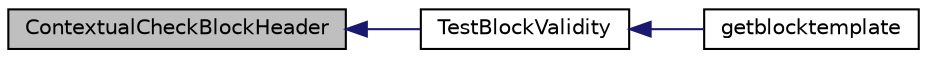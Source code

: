 digraph "ContextualCheckBlockHeader"
{
  edge [fontname="Helvetica",fontsize="10",labelfontname="Helvetica",labelfontsize="10"];
  node [fontname="Helvetica",fontsize="10",shape=record];
  rankdir="LR";
  Node423 [label="ContextualCheckBlockHeader",height=0.2,width=0.4,color="black", fillcolor="grey75", style="filled", fontcolor="black"];
  Node423 -> Node424 [dir="back",color="midnightblue",fontsize="10",style="solid",fontname="Helvetica"];
  Node424 [label="TestBlockValidity",height=0.2,width=0.4,color="black", fillcolor="white", style="filled",URL="$main_8h.html#aa778166224b25355c113d1706df12ffd",tooltip="Check a block is completely valid from start to finish (only works on top of our current best block..."];
  Node424 -> Node425 [dir="back",color="midnightblue",fontsize="10",style="solid",fontname="Helvetica"];
  Node425 [label="getblocktemplate",height=0.2,width=0.4,color="black", fillcolor="white", style="filled",URL="$rpcmining_8cpp.html#a27347eecedd59156c914fcb5ce488f9a"];
}
